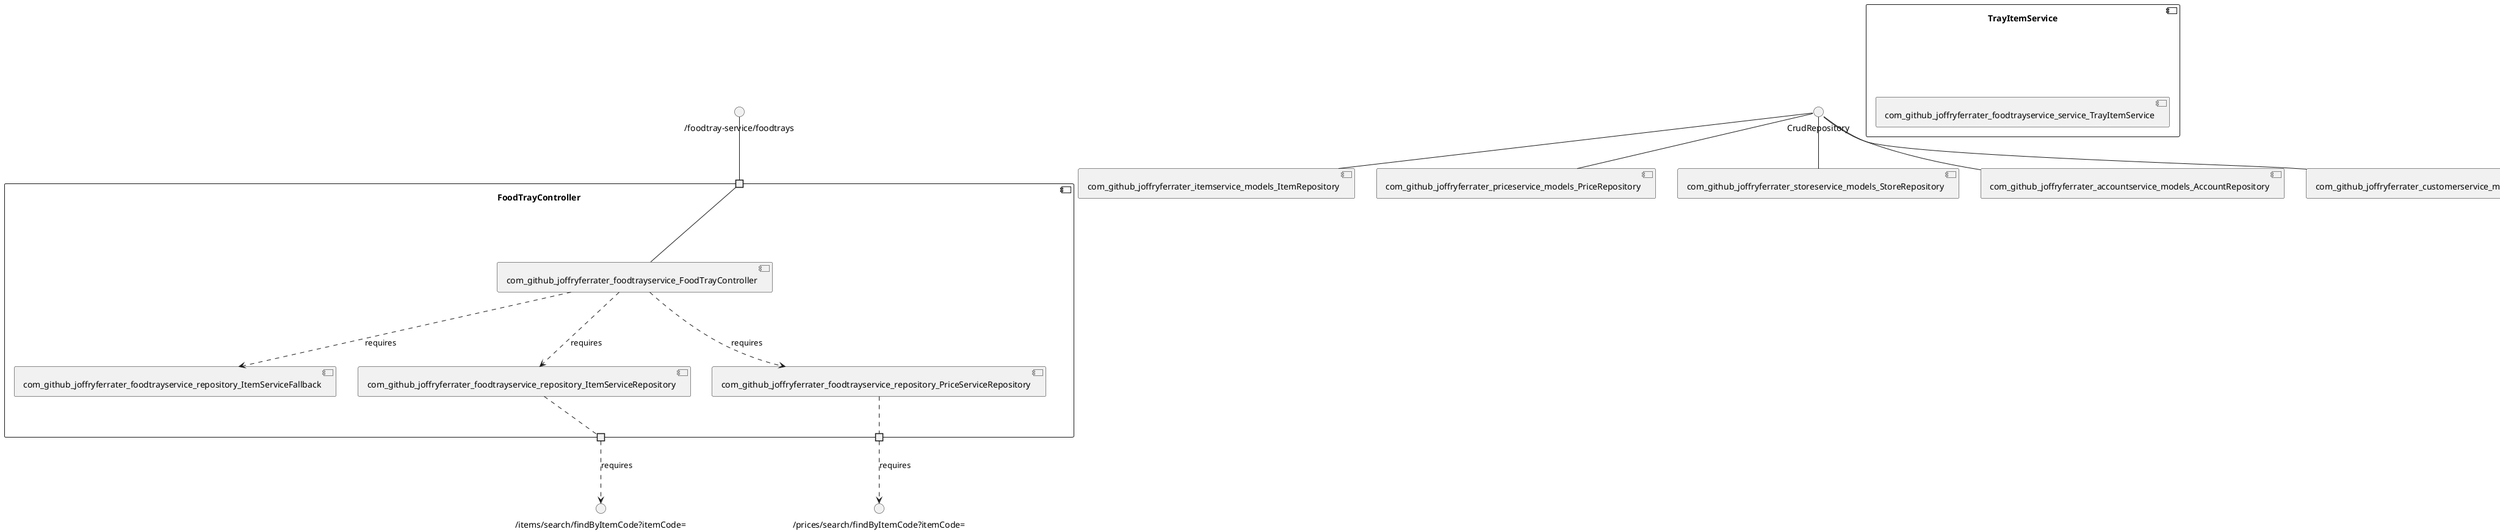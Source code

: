 @startuml
skinparam fixCircleLabelOverlapping true
component "FoodTrayController\n\n\n\n\n\n" {
[com_github_joffryferrater_foodtrayservice_repository_PriceServiceRepository]
[com_github_joffryferrater_foodtrayservice_FoodTrayController]
[com_github_joffryferrater_foodtrayservice_repository_ItemServiceRepository]
[com_github_joffryferrater_foodtrayservice_repository_ItemServiceFallback]
portin " " as FoodTrayController.requires._foodtray_service_foodtrays
portout " " as FoodTrayController.provides._items_search_findByItemCode_itemCode_
portout " " as FoodTrayController.provides._prices_search_findByItemCode_itemCode_
[com_github_joffryferrater_foodtrayservice_FoodTrayController]..>[com_github_joffryferrater_foodtrayservice_repository_ItemServiceRepository] : requires
[com_github_joffryferrater_foodtrayservice_FoodTrayController]..>[com_github_joffryferrater_foodtrayservice_repository_ItemServiceFallback] : requires
[com_github_joffryferrater_foodtrayservice_FoodTrayController]..>[com_github_joffryferrater_foodtrayservice_repository_PriceServiceRepository] : requires
"FoodTrayController.requires._foodtray_service_foodtrays"--[com_github_joffryferrater_foodtrayservice_FoodTrayController]
[com_github_joffryferrater_foodtrayservice_repository_ItemServiceRepository].."FoodTrayController.provides._items_search_findByItemCode_itemCode_"
[com_github_joffryferrater_foodtrayservice_repository_PriceServiceRepository].."FoodTrayController.provides._prices_search_findByItemCode_itemCode_"
}
interface "/foodtray-service/foodtrays" as interface._foodtray_service_foodtrays
interface._foodtray_service_foodtrays--"FoodTrayController.requires._foodtray_service_foodtrays"
interface "/items/search/findByItemCode?itemCode=" as interface._items_search_findByItemCode_itemCode_
"FoodTrayController.provides._items_search_findByItemCode_itemCode_"..>interface._items_search_findByItemCode_itemCode_ : requires
interface "/prices/search/findByItemCode?itemCode=" as interface._prices_search_findByItemCode_itemCode_
"FoodTrayController.provides._prices_search_findByItemCode_itemCode_"..>interface._prices_search_findByItemCode_itemCode_ : requires
component "TrayItemService\n\n\n\n\n\n" {
[com_github_joffryferrater_foodtrayservice_service_TrayItemService]
}
interface "CrudRepository" as interface.CrudRepository
interface.CrudRepository--[com_github_joffryferrater_accountservice_models_AccountRepository]
interface "CrudRepository" as interface.CrudRepository
interface.CrudRepository--[com_github_joffryferrater_customerservice_models_CustomerRepository]
interface "CrudRepository" as interface.CrudRepository
interface.CrudRepository--[com_github_joffryferrater_itemservice_models_ItemRepository]
interface "CrudRepository" as interface.CrudRepository
interface.CrudRepository--[com_github_joffryferrater_priceservice_models_PriceRepository]
interface "CrudRepository" as interface.CrudRepository
interface.CrudRepository--[com_github_joffryferrater_storeservice_models_StoreRepository]

@enduml
